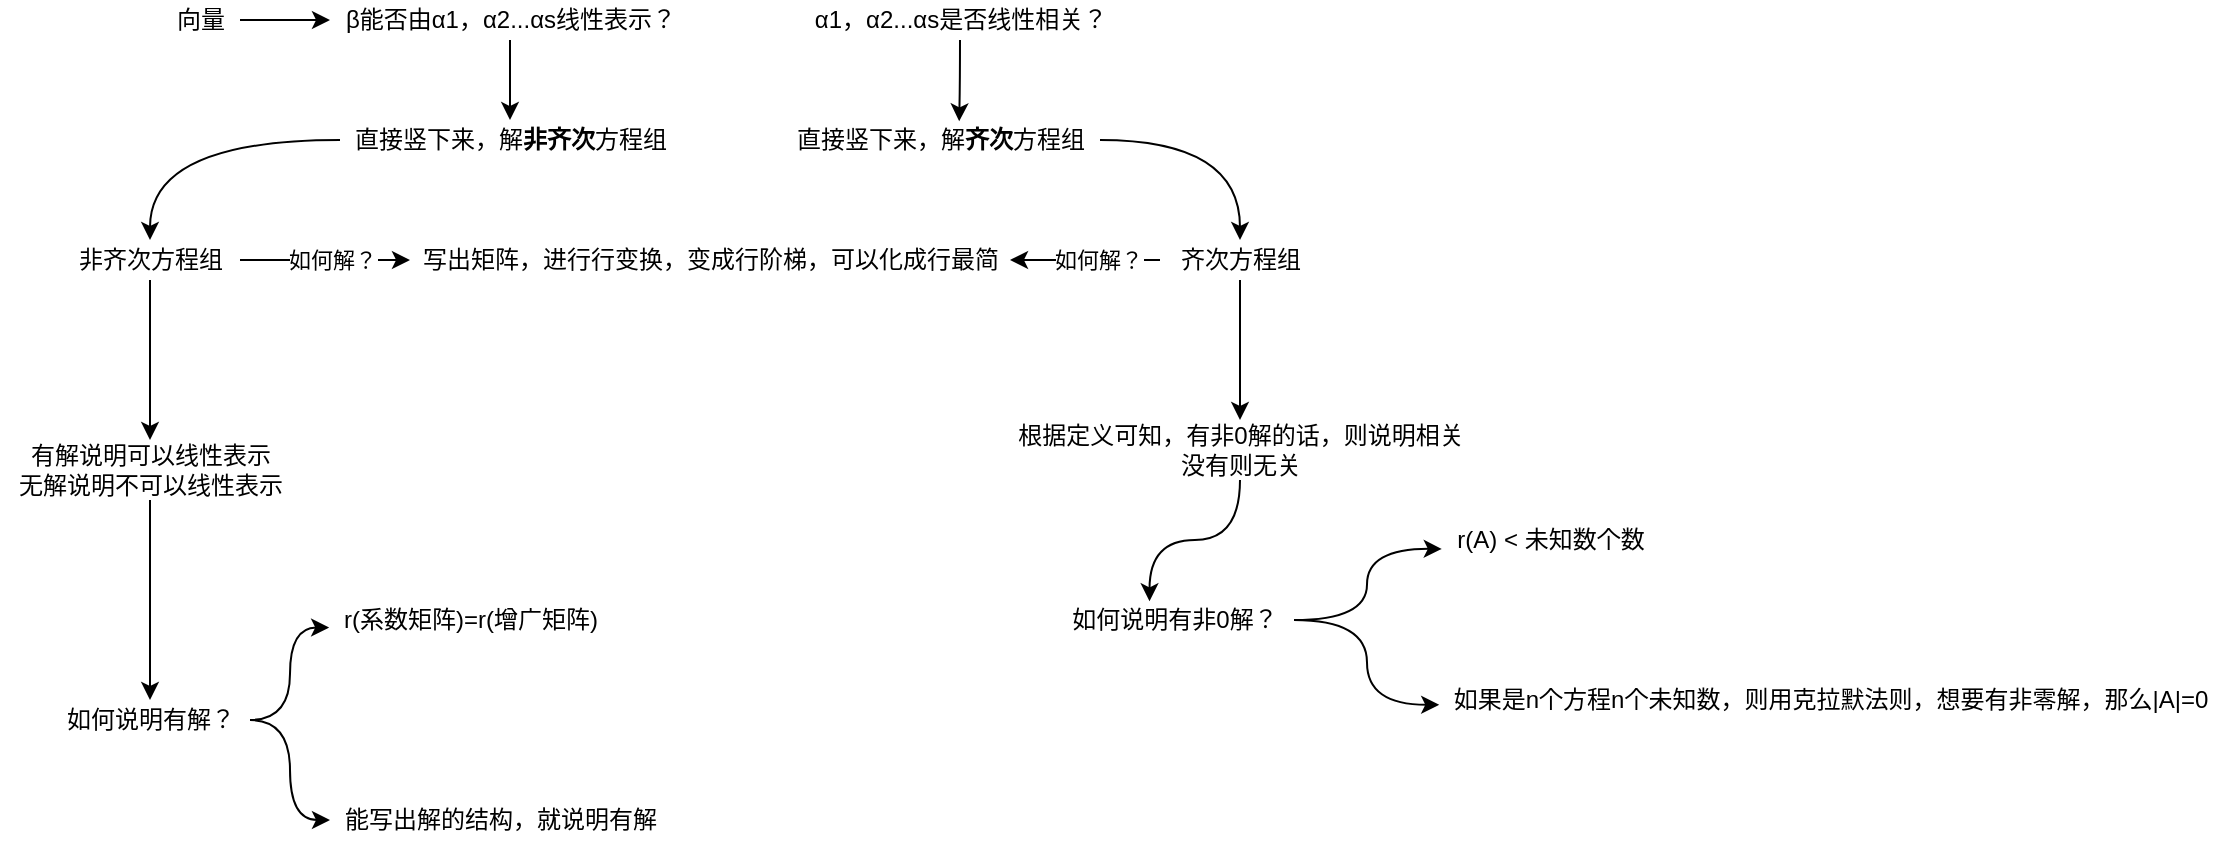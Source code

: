 <mxfile version="15.8.8" type="github">
  <diagram id="SS9lbgkfC-KeZYUltQnV" name="第 1 页">
    <mxGraphModel dx="597" dy="359" grid="1" gridSize="10" guides="1" tooltips="1" connect="1" arrows="1" fold="1" page="1" pageScale="1" pageWidth="827" pageHeight="1169" math="0" shadow="0">
      <root>
        <mxCell id="0" />
        <mxCell id="1" parent="0" />
        <mxCell id="LpI1GiE3s5l9tn5SJo0W-10" style="edgeStyle=orthogonalEdgeStyle;curved=1;rounded=0;orthogonalLoop=1;jettySize=auto;html=1;" edge="1" parent="1" source="LpI1GiE3s5l9tn5SJo0W-2" target="LpI1GiE3s5l9tn5SJo0W-7">
          <mxGeometry relative="1" as="geometry" />
        </mxCell>
        <mxCell id="LpI1GiE3s5l9tn5SJo0W-14" style="edgeStyle=orthogonalEdgeStyle;curved=1;rounded=0;orthogonalLoop=1;jettySize=auto;html=1;" edge="1" parent="1" source="LpI1GiE3s5l9tn5SJo0W-2" target="LpI1GiE3s5l9tn5SJo0W-15">
          <mxGeometry relative="1" as="geometry">
            <mxPoint x="490" y="220" as="targetPoint" />
          </mxGeometry>
        </mxCell>
        <mxCell id="LpI1GiE3s5l9tn5SJo0W-17" value="如何解？" style="edgeLabel;html=1;align=center;verticalAlign=middle;resizable=0;points=[];" vertex="1" connectable="0" parent="LpI1GiE3s5l9tn5SJo0W-14">
          <mxGeometry x="-0.374" relative="1" as="geometry">
            <mxPoint x="19" as="offset" />
          </mxGeometry>
        </mxCell>
        <mxCell id="LpI1GiE3s5l9tn5SJo0W-2" value="非齐次方程组" style="text;html=1;align=center;verticalAlign=middle;resizable=0;points=[];autosize=1;strokeColor=none;fillColor=none;" vertex="1" parent="1">
          <mxGeometry x="330" y="210" width="90" height="20" as="geometry" />
        </mxCell>
        <mxCell id="LpI1GiE3s5l9tn5SJo0W-11" style="edgeStyle=orthogonalEdgeStyle;curved=1;rounded=0;orthogonalLoop=1;jettySize=auto;html=1;" edge="1" parent="1" source="LpI1GiE3s5l9tn5SJo0W-3" target="LpI1GiE3s5l9tn5SJo0W-4">
          <mxGeometry relative="1" as="geometry" />
        </mxCell>
        <mxCell id="LpI1GiE3s5l9tn5SJo0W-3" value="向量" style="text;html=1;align=center;verticalAlign=middle;resizable=0;points=[];autosize=1;strokeColor=none;fillColor=none;" vertex="1" parent="1">
          <mxGeometry x="380" y="90" width="40" height="20" as="geometry" />
        </mxCell>
        <mxCell id="LpI1GiE3s5l9tn5SJo0W-8" style="edgeStyle=orthogonalEdgeStyle;rounded=0;orthogonalLoop=1;jettySize=auto;html=1;curved=1;" edge="1" parent="1" source="LpI1GiE3s5l9tn5SJo0W-4" target="LpI1GiE3s5l9tn5SJo0W-5">
          <mxGeometry relative="1" as="geometry" />
        </mxCell>
        <mxCell id="LpI1GiE3s5l9tn5SJo0W-4" value="β能否由α1，α2...αs线性表示？" style="text;html=1;align=center;verticalAlign=middle;resizable=0;points=[];autosize=1;strokeColor=none;fillColor=none;" vertex="1" parent="1">
          <mxGeometry x="465" y="90" width="180" height="20" as="geometry" />
        </mxCell>
        <mxCell id="LpI1GiE3s5l9tn5SJo0W-9" style="edgeStyle=orthogonalEdgeStyle;curved=1;rounded=0;orthogonalLoop=1;jettySize=auto;html=1;" edge="1" parent="1" source="LpI1GiE3s5l9tn5SJo0W-5" target="LpI1GiE3s5l9tn5SJo0W-2">
          <mxGeometry relative="1" as="geometry" />
        </mxCell>
        <mxCell id="LpI1GiE3s5l9tn5SJo0W-5" value="直接竖下来，解&lt;b&gt;非齐次&lt;/b&gt;方程组" style="text;html=1;align=center;verticalAlign=middle;resizable=0;points=[];autosize=1;strokeColor=none;fillColor=none;" vertex="1" parent="1">
          <mxGeometry x="470" y="150" width="170" height="20" as="geometry" />
        </mxCell>
        <mxCell id="LpI1GiE3s5l9tn5SJo0W-20" style="edgeStyle=orthogonalEdgeStyle;curved=1;rounded=0;orthogonalLoop=1;jettySize=auto;html=1;entryX=-0.003;entryY=0.688;entryDx=0;entryDy=0;entryPerimeter=0;" edge="1" parent="1" source="LpI1GiE3s5l9tn5SJo0W-6" target="LpI1GiE3s5l9tn5SJo0W-18">
          <mxGeometry relative="1" as="geometry" />
        </mxCell>
        <mxCell id="LpI1GiE3s5l9tn5SJo0W-21" style="edgeStyle=orthogonalEdgeStyle;curved=1;rounded=0;orthogonalLoop=1;jettySize=auto;html=1;entryX=0;entryY=0.5;entryDx=0;entryDy=0;entryPerimeter=0;" edge="1" parent="1" source="LpI1GiE3s5l9tn5SJo0W-6" target="LpI1GiE3s5l9tn5SJo0W-19">
          <mxGeometry relative="1" as="geometry" />
        </mxCell>
        <mxCell id="LpI1GiE3s5l9tn5SJo0W-6" value="如何说明有解？" style="text;html=1;align=center;verticalAlign=middle;resizable=0;points=[];autosize=1;strokeColor=none;fillColor=none;" vertex="1" parent="1">
          <mxGeometry x="325" y="440" width="100" height="20" as="geometry" />
        </mxCell>
        <mxCell id="LpI1GiE3s5l9tn5SJo0W-12" style="edgeStyle=orthogonalEdgeStyle;curved=1;rounded=0;orthogonalLoop=1;jettySize=auto;html=1;" edge="1" parent="1" source="LpI1GiE3s5l9tn5SJo0W-7" target="LpI1GiE3s5l9tn5SJo0W-6">
          <mxGeometry relative="1" as="geometry" />
        </mxCell>
        <mxCell id="LpI1GiE3s5l9tn5SJo0W-7" value="有解说明可以线性表示&lt;br&gt;无解说明不可以线性表示" style="text;html=1;align=center;verticalAlign=middle;resizable=0;points=[];autosize=1;strokeColor=none;fillColor=none;" vertex="1" parent="1">
          <mxGeometry x="300" y="310" width="150" height="30" as="geometry" />
        </mxCell>
        <mxCell id="LpI1GiE3s5l9tn5SJo0W-15" value="写出矩阵，进行行变换，变成行阶梯，可以化成行最简" style="text;html=1;align=center;verticalAlign=middle;resizable=0;points=[];autosize=1;strokeColor=none;fillColor=none;" vertex="1" parent="1">
          <mxGeometry x="505" y="210" width="300" height="20" as="geometry" />
        </mxCell>
        <mxCell id="LpI1GiE3s5l9tn5SJo0W-18" value="r(系数矩阵)=r(增广矩阵)" style="text;html=1;align=center;verticalAlign=middle;resizable=0;points=[];autosize=1;strokeColor=none;fillColor=none;" vertex="1" parent="1">
          <mxGeometry x="465" y="390" width="140" height="20" as="geometry" />
        </mxCell>
        <mxCell id="LpI1GiE3s5l9tn5SJo0W-19" value="能写出解的结构，就说明有解" style="text;html=1;align=center;verticalAlign=middle;resizable=0;points=[];autosize=1;strokeColor=none;fillColor=none;" vertex="1" parent="1">
          <mxGeometry x="465" y="490" width="170" height="20" as="geometry" />
        </mxCell>
        <mxCell id="LpI1GiE3s5l9tn5SJo0W-24" style="edgeStyle=orthogonalEdgeStyle;curved=1;rounded=0;orthogonalLoop=1;jettySize=auto;html=1;entryX=0.56;entryY=0.033;entryDx=0;entryDy=0;entryPerimeter=0;" edge="1" parent="1" source="LpI1GiE3s5l9tn5SJo0W-22" target="LpI1GiE3s5l9tn5SJo0W-23">
          <mxGeometry relative="1" as="geometry" />
        </mxCell>
        <mxCell id="LpI1GiE3s5l9tn5SJo0W-22" value="α1，α2...αs是否线性相关？" style="text;html=1;align=center;verticalAlign=middle;resizable=0;points=[];autosize=1;strokeColor=none;fillColor=none;" vertex="1" parent="1">
          <mxGeometry x="700" y="90" width="160" height="20" as="geometry" />
        </mxCell>
        <mxCell id="LpI1GiE3s5l9tn5SJo0W-29" style="edgeStyle=orthogonalEdgeStyle;curved=1;rounded=0;orthogonalLoop=1;jettySize=auto;html=1;" edge="1" parent="1" source="LpI1GiE3s5l9tn5SJo0W-23" target="LpI1GiE3s5l9tn5SJo0W-26">
          <mxGeometry relative="1" as="geometry" />
        </mxCell>
        <mxCell id="LpI1GiE3s5l9tn5SJo0W-23" value="直接竖下来，解&lt;b&gt;齐次&lt;/b&gt;方程组" style="text;html=1;align=center;verticalAlign=middle;resizable=0;points=[];autosize=1;strokeColor=none;fillColor=none;" vertex="1" parent="1">
          <mxGeometry x="690" y="150" width="160" height="20" as="geometry" />
        </mxCell>
        <mxCell id="LpI1GiE3s5l9tn5SJo0W-27" style="edgeStyle=orthogonalEdgeStyle;curved=1;rounded=0;orthogonalLoop=1;jettySize=auto;html=1;" edge="1" parent="1" source="LpI1GiE3s5l9tn5SJo0W-26" target="LpI1GiE3s5l9tn5SJo0W-15">
          <mxGeometry relative="1" as="geometry" />
        </mxCell>
        <mxCell id="LpI1GiE3s5l9tn5SJo0W-28" value="如何解？" style="edgeLabel;html=1;align=center;verticalAlign=middle;resizable=0;points=[];" vertex="1" connectable="0" parent="LpI1GiE3s5l9tn5SJo0W-27">
          <mxGeometry x="-0.177" relative="1" as="geometry">
            <mxPoint as="offset" />
          </mxGeometry>
        </mxCell>
        <mxCell id="LpI1GiE3s5l9tn5SJo0W-32" style="edgeStyle=orthogonalEdgeStyle;curved=1;rounded=0;orthogonalLoop=1;jettySize=auto;html=1;" edge="1" parent="1" source="LpI1GiE3s5l9tn5SJo0W-26" target="LpI1GiE3s5l9tn5SJo0W-31">
          <mxGeometry relative="1" as="geometry" />
        </mxCell>
        <mxCell id="LpI1GiE3s5l9tn5SJo0W-26" value="齐次方程组" style="text;html=1;align=center;verticalAlign=middle;resizable=0;points=[];autosize=1;strokeColor=none;fillColor=none;" vertex="1" parent="1">
          <mxGeometry x="880" y="210" width="80" height="20" as="geometry" />
        </mxCell>
        <mxCell id="LpI1GiE3s5l9tn5SJo0W-37" style="edgeStyle=orthogonalEdgeStyle;curved=1;rounded=0;orthogonalLoop=1;jettySize=auto;html=1;entryX=0.398;entryY=0.033;entryDx=0;entryDy=0;entryPerimeter=0;" edge="1" parent="1" source="LpI1GiE3s5l9tn5SJo0W-31" target="LpI1GiE3s5l9tn5SJo0W-34">
          <mxGeometry relative="1" as="geometry" />
        </mxCell>
        <mxCell id="LpI1GiE3s5l9tn5SJo0W-31" value="根据定义可知，有非0解的话，则说明相关&lt;br&gt;没有则无关" style="text;html=1;align=center;verticalAlign=middle;resizable=0;points=[];autosize=1;strokeColor=none;fillColor=none;" vertex="1" parent="1">
          <mxGeometry x="800" y="300" width="240" height="30" as="geometry" />
        </mxCell>
        <mxCell id="LpI1GiE3s5l9tn5SJo0W-40" style="edgeStyle=orthogonalEdgeStyle;curved=1;rounded=0;orthogonalLoop=1;jettySize=auto;html=1;entryX=0.008;entryY=0.722;entryDx=0;entryDy=0;entryPerimeter=0;" edge="1" parent="1" source="LpI1GiE3s5l9tn5SJo0W-34" target="LpI1GiE3s5l9tn5SJo0W-35">
          <mxGeometry relative="1" as="geometry" />
        </mxCell>
        <mxCell id="LpI1GiE3s5l9tn5SJo0W-41" style="edgeStyle=orthogonalEdgeStyle;curved=1;rounded=0;orthogonalLoop=1;jettySize=auto;html=1;entryX=-0.001;entryY=0.619;entryDx=0;entryDy=0;entryPerimeter=0;" edge="1" parent="1" source="LpI1GiE3s5l9tn5SJo0W-34" target="LpI1GiE3s5l9tn5SJo0W-38">
          <mxGeometry relative="1" as="geometry" />
        </mxCell>
        <mxCell id="LpI1GiE3s5l9tn5SJo0W-34" value="如何说明有非0解？" style="text;html=1;align=center;verticalAlign=middle;resizable=0;points=[];autosize=1;strokeColor=none;fillColor=none;" vertex="1" parent="1">
          <mxGeometry x="827" y="390" width="120" height="20" as="geometry" />
        </mxCell>
        <mxCell id="LpI1GiE3s5l9tn5SJo0W-35" value="r(A) &amp;lt; 未知数个数" style="text;html=1;align=center;verticalAlign=middle;resizable=0;points=[];autosize=1;strokeColor=none;fillColor=none;" vertex="1" parent="1">
          <mxGeometry x="1020" y="350" width="110" height="20" as="geometry" />
        </mxCell>
        <mxCell id="LpI1GiE3s5l9tn5SJo0W-38" value="如果是n个方程n个未知数，则用克拉默法则，想要有非零解，那么|A|=0" style="text;html=1;align=center;verticalAlign=middle;resizable=0;points=[];autosize=1;strokeColor=none;fillColor=none;" vertex="1" parent="1">
          <mxGeometry x="1020" y="430" width="390" height="20" as="geometry" />
        </mxCell>
      </root>
    </mxGraphModel>
  </diagram>
</mxfile>
